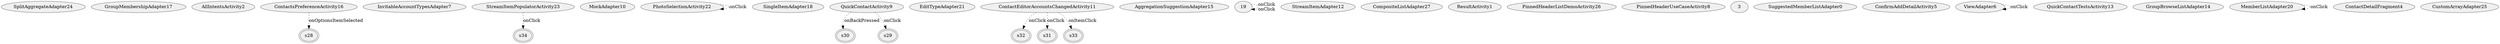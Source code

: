 digraph {
fontname="Helvetica";
node[style="filled,solid", colorscheme=greys3, fillcolor=1, color=3];
SplitAggregateAdapter24;
GroupMembershipAdapter17;
AllIntentsActivity2;
ContactsPreferenceActivity16;
InvitableAccountTypesAdapter7;
s34[peripheries=2];
MockAdapter10;
PhotoSelectionActivity22;
SingleItemAdapter18;
QuickContactActivity9;
EditTypeAdapter21;
s30[peripheries=2];
ContactEditorAccountsChangedActivity11;
AggregationSuggestionAdapter15;
19;
s28[peripheries=2];
StreamItemAdapter12;
StreamItemPopulatorActivity23;
CompositeListAdapter27;
ResultActivity1;
PinnedHeaderListDemoActivity26;
PinnedHeaderUseCaseActivity8;
s29[peripheries=2];
s32[peripheries=2];
3;
SuggestedMemberListAdapter0;
s31[peripheries=2];
s33[peripheries=2];
ConfirmAddDetailActivity5;
ViewAdapter6;
QuickContactTestsActivity13;
GroupBrowseListAdapter14;
MemberListAdapter20;
ContactDetailFragment4;
CustomArrayAdapter25;
ContactEditorAccountsChangedActivity11 -> s31[label="onClick",style=dotted];
ContactEditorAccountsChangedActivity11 -> s33[label="onItemClick",style=dotted];
ContactEditorAccountsChangedActivity11 -> s32[label="onClick",style=dotted];
19 -> 19[label="onClick
onClick",style=dotted];
PhotoSelectionActivity22 -> PhotoSelectionActivity22[label="onClick",style=dotted];
StreamItemPopulatorActivity23 -> s34[label="onClick",style=dotted];
ViewAdapter6 -> ViewAdapter6[label="onClick",style=dotted];
MemberListAdapter20 -> MemberListAdapter20[label="onClick",style=dotted];
QuickContactActivity9 -> s29[label="onClick",style=dotted];
QuickContactActivity9 -> s30[label="onBackPressed",style=dotted];
ContactsPreferenceActivity16 -> s28[label="onOptionsItemSelected",style=dotted];
}